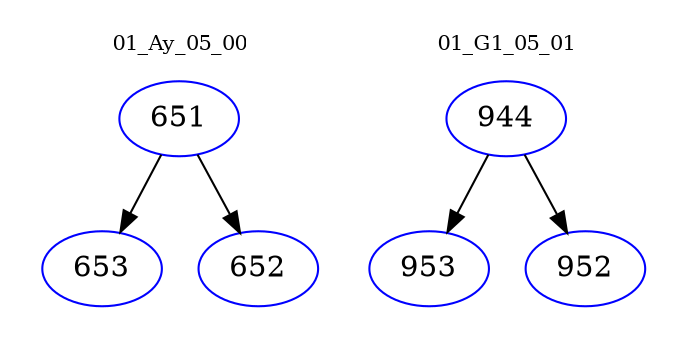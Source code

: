 digraph{
subgraph cluster_0 {
color = white
label = "01_Ay_05_00";
fontsize=10;
T0_651 [label="651", color="blue"]
T0_651 -> T0_653 [color="black"]
T0_653 [label="653", color="blue"]
T0_651 -> T0_652 [color="black"]
T0_652 [label="652", color="blue"]
}
subgraph cluster_1 {
color = white
label = "01_G1_05_01";
fontsize=10;
T1_944 [label="944", color="blue"]
T1_944 -> T1_953 [color="black"]
T1_953 [label="953", color="blue"]
T1_944 -> T1_952 [color="black"]
T1_952 [label="952", color="blue"]
}
}
